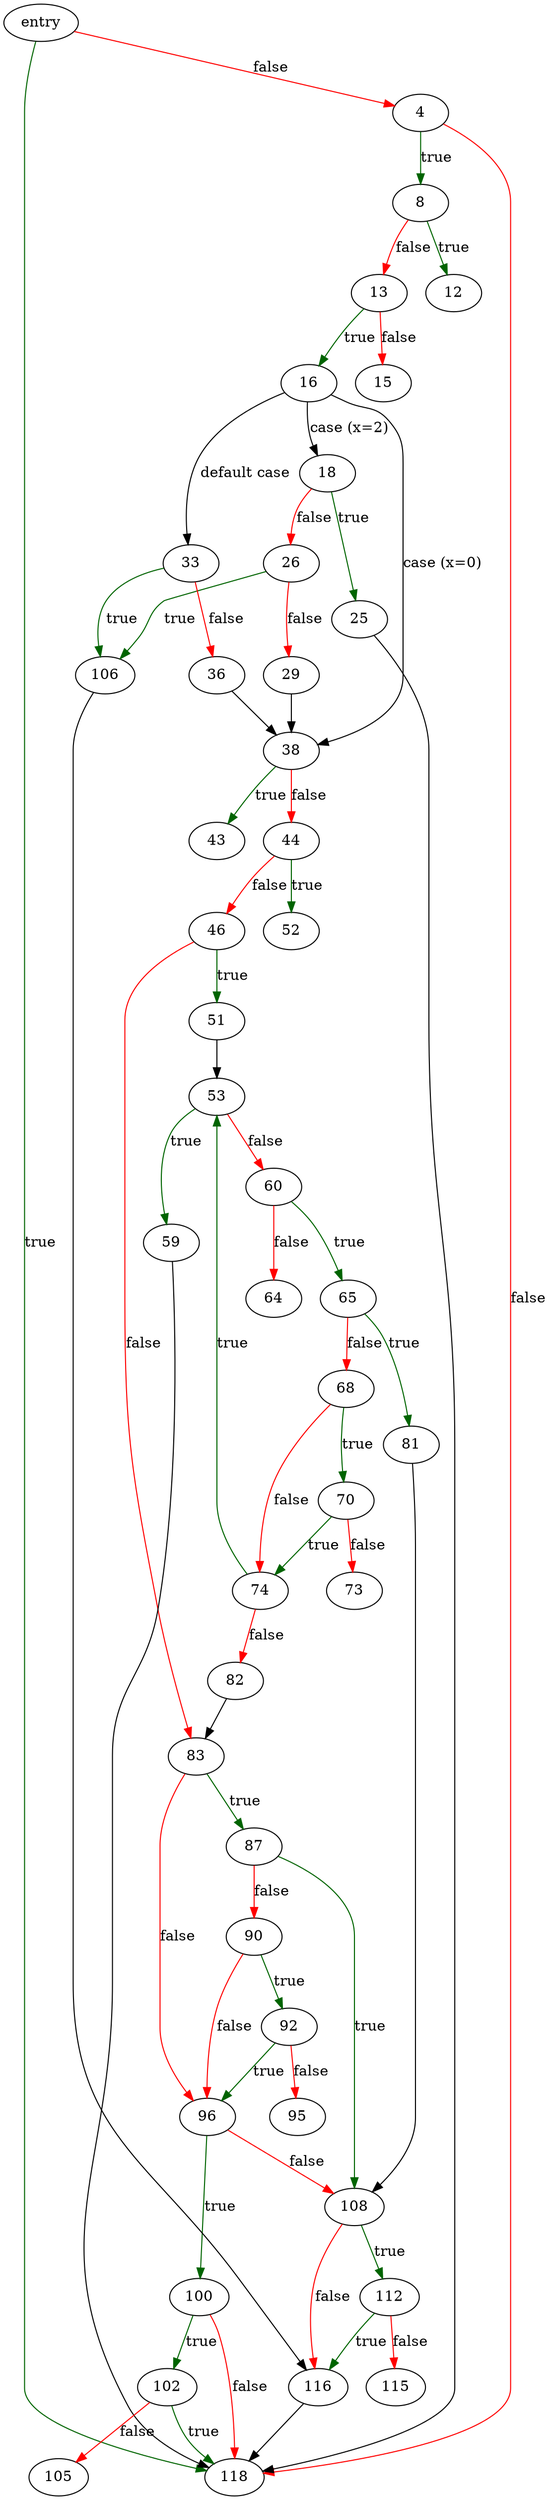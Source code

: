 digraph "chdir_long" {
	// Node definitions.
	1 [label=entry];
	4;
	8;
	12;
	13;
	15;
	16;
	18;
	25;
	26;
	29;
	33;
	36;
	38;
	43;
	44;
	46;
	51;
	52;
	53;
	59;
	60;
	64;
	65;
	68;
	70;
	73;
	74;
	81;
	82;
	83;
	87;
	90;
	92;
	95;
	96;
	100;
	102;
	105;
	106;
	108;
	112;
	115;
	116;
	118;

	// Edge definitions.
	1 -> 4 [
		color=red
		label=false
	];
	1 -> 118 [
		color=darkgreen
		label=true
	];
	4 -> 8 [
		color=darkgreen
		label=true
	];
	4 -> 118 [
		color=red
		label=false
	];
	8 -> 12 [
		color=darkgreen
		label=true
	];
	8 -> 13 [
		color=red
		label=false
	];
	13 -> 15 [
		color=red
		label=false
	];
	13 -> 16 [
		color=darkgreen
		label=true
	];
	16 -> 18 [label="case (x=2)"];
	16 -> 33 [label="default case"];
	16 -> 38 [label="case (x=0)"];
	18 -> 25 [
		color=darkgreen
		label=true
	];
	18 -> 26 [
		color=red
		label=false
	];
	25 -> 118;
	26 -> 29 [
		color=red
		label=false
	];
	26 -> 106 [
		color=darkgreen
		label=true
	];
	29 -> 38;
	33 -> 36 [
		color=red
		label=false
	];
	33 -> 106 [
		color=darkgreen
		label=true
	];
	36 -> 38;
	38 -> 43 [
		color=darkgreen
		label=true
	];
	38 -> 44 [
		color=red
		label=false
	];
	44 -> 46 [
		color=red
		label=false
	];
	44 -> 52 [
		color=darkgreen
		label=true
	];
	46 -> 51 [
		color=darkgreen
		label=true
	];
	46 -> 83 [
		color=red
		label=false
	];
	51 -> 53;
	53 -> 59 [
		color=darkgreen
		label=true
	];
	53 -> 60 [
		color=red
		label=false
	];
	59 -> 118;
	60 -> 64 [
		color=red
		label=false
	];
	60 -> 65 [
		color=darkgreen
		label=true
	];
	65 -> 68 [
		color=red
		label=false
	];
	65 -> 81 [
		color=darkgreen
		label=true
	];
	68 -> 70 [
		color=darkgreen
		label=true
	];
	68 -> 74 [
		color=red
		label=false
	];
	70 -> 73 [
		color=red
		label=false
	];
	70 -> 74 [
		color=darkgreen
		label=true
	];
	74 -> 53 [
		color=darkgreen
		label=true
	];
	74 -> 82 [
		color=red
		label=false
	];
	81 -> 108;
	82 -> 83;
	83 -> 87 [
		color=darkgreen
		label=true
	];
	83 -> 96 [
		color=red
		label=false
	];
	87 -> 90 [
		color=red
		label=false
	];
	87 -> 108 [
		color=darkgreen
		label=true
	];
	90 -> 92 [
		color=darkgreen
		label=true
	];
	90 -> 96 [
		color=red
		label=false
	];
	92 -> 95 [
		color=red
		label=false
	];
	92 -> 96 [
		color=darkgreen
		label=true
	];
	96 -> 100 [
		color=darkgreen
		label=true
	];
	96 -> 108 [
		color=red
		label=false
	];
	100 -> 102 [
		color=darkgreen
		label=true
	];
	100 -> 118 [
		color=red
		label=false
	];
	102 -> 105 [
		color=red
		label=false
	];
	102 -> 118 [
		color=darkgreen
		label=true
	];
	106 -> 116;
	108 -> 112 [
		color=darkgreen
		label=true
	];
	108 -> 116 [
		color=red
		label=false
	];
	112 -> 115 [
		color=red
		label=false
	];
	112 -> 116 [
		color=darkgreen
		label=true
	];
	116 -> 118;
}